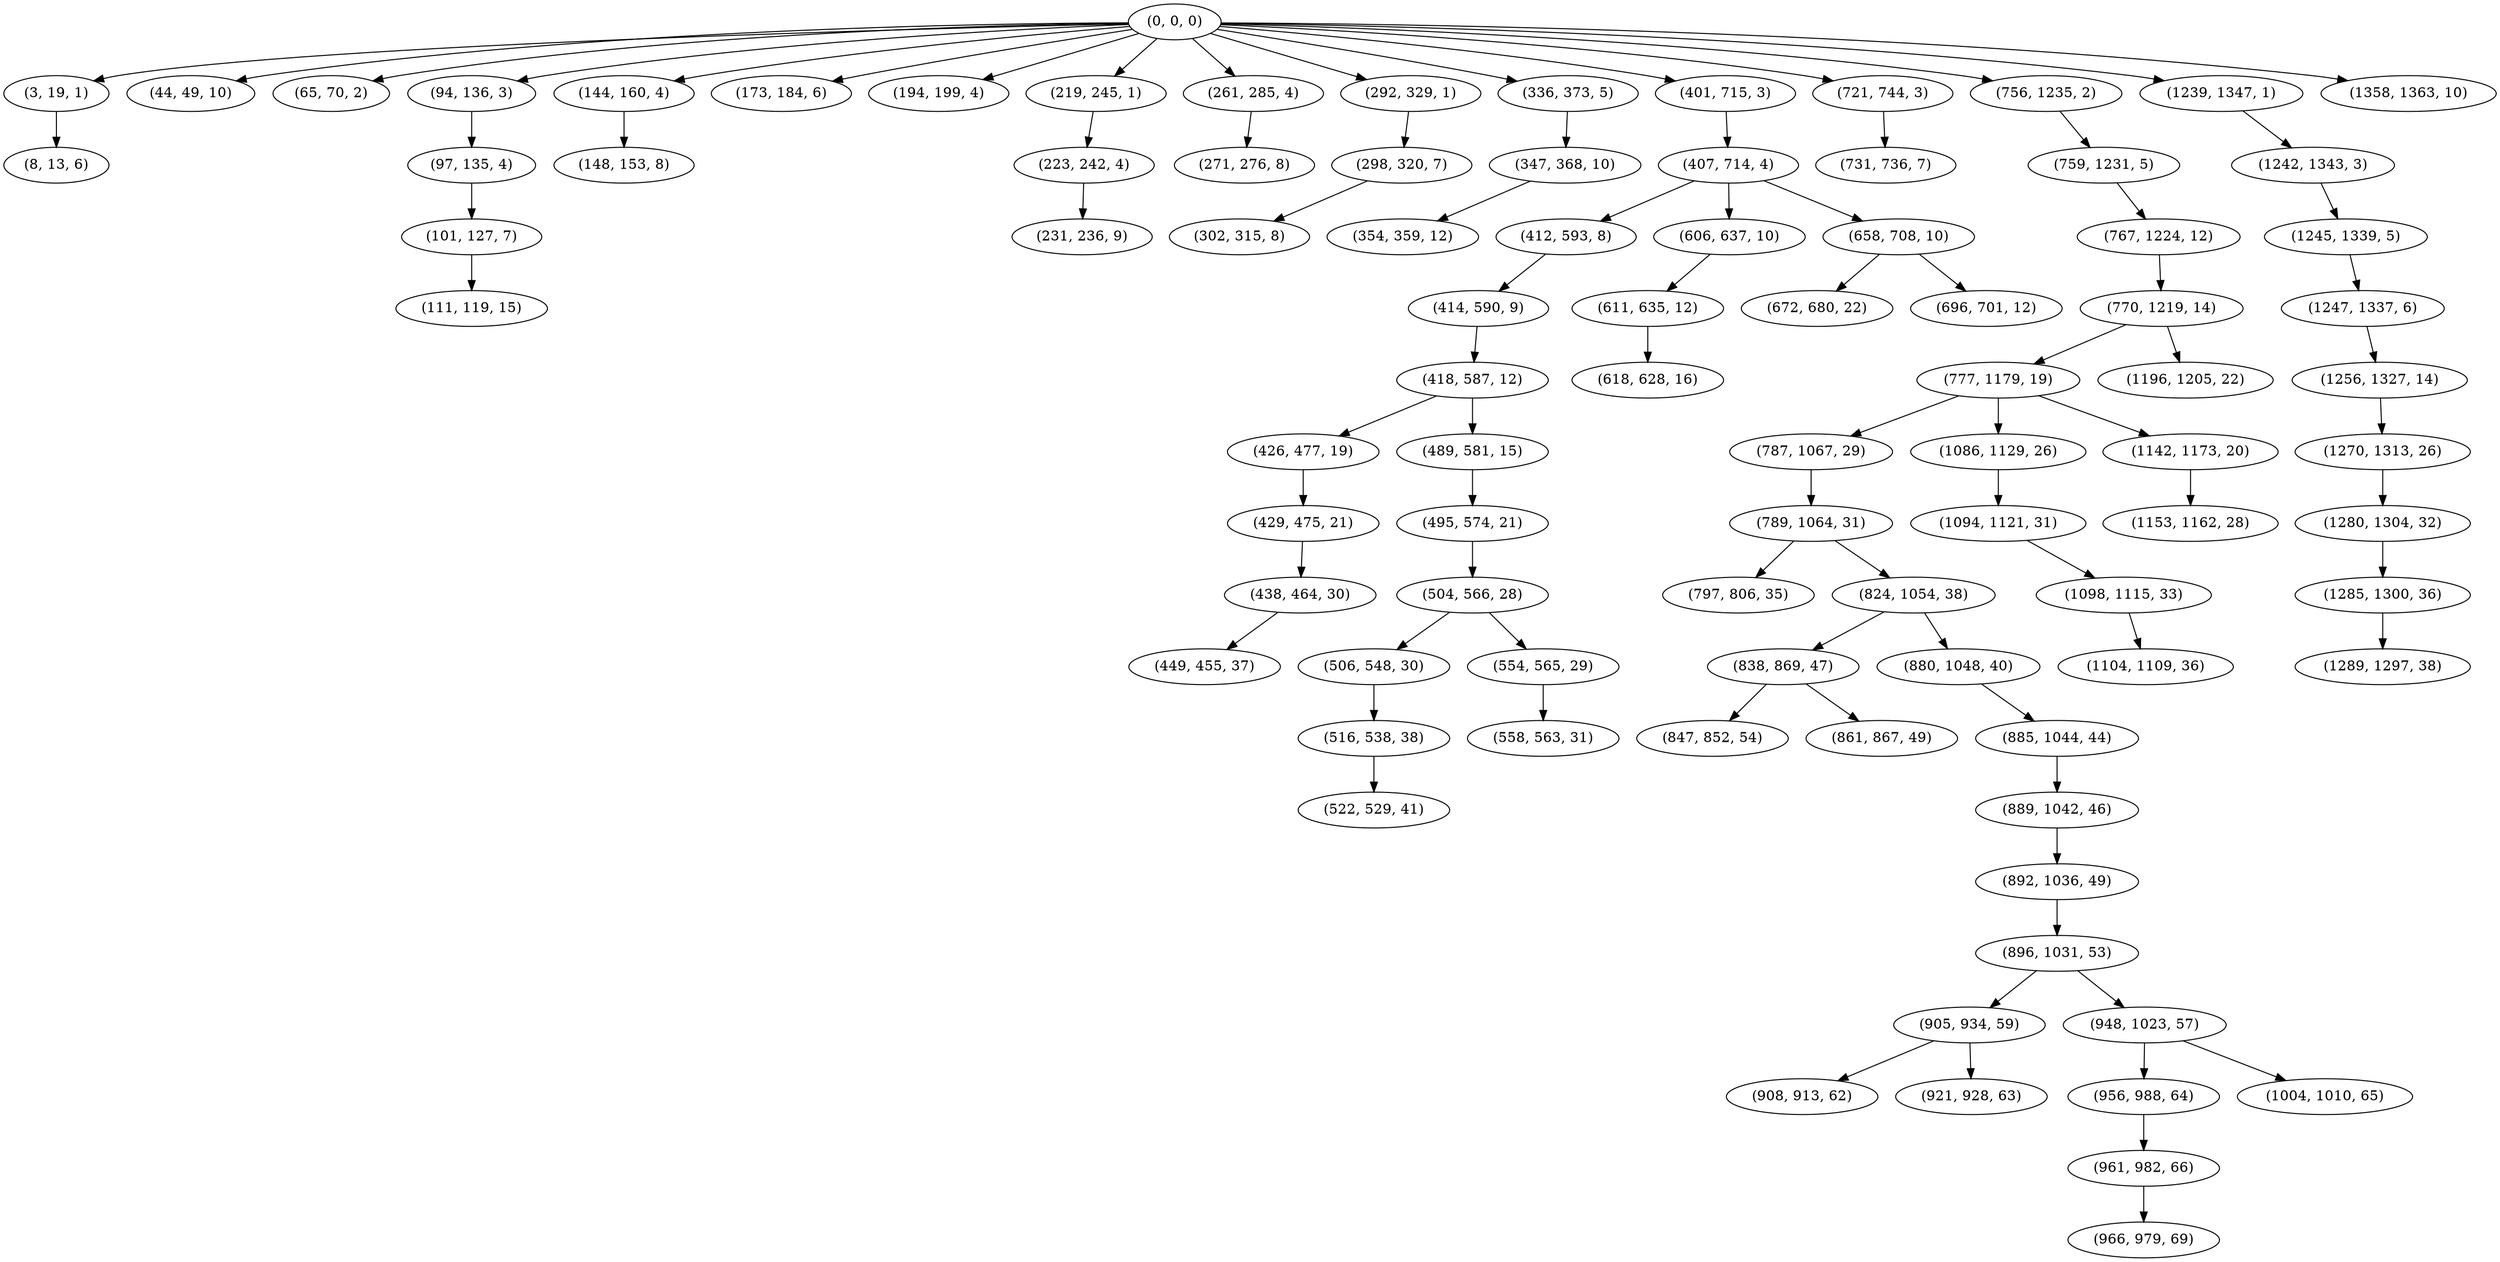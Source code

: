 digraph tree {
    "(0, 0, 0)";
    "(3, 19, 1)";
    "(8, 13, 6)";
    "(44, 49, 10)";
    "(65, 70, 2)";
    "(94, 136, 3)";
    "(97, 135, 4)";
    "(101, 127, 7)";
    "(111, 119, 15)";
    "(144, 160, 4)";
    "(148, 153, 8)";
    "(173, 184, 6)";
    "(194, 199, 4)";
    "(219, 245, 1)";
    "(223, 242, 4)";
    "(231, 236, 9)";
    "(261, 285, 4)";
    "(271, 276, 8)";
    "(292, 329, 1)";
    "(298, 320, 7)";
    "(302, 315, 8)";
    "(336, 373, 5)";
    "(347, 368, 10)";
    "(354, 359, 12)";
    "(401, 715, 3)";
    "(407, 714, 4)";
    "(412, 593, 8)";
    "(414, 590, 9)";
    "(418, 587, 12)";
    "(426, 477, 19)";
    "(429, 475, 21)";
    "(438, 464, 30)";
    "(449, 455, 37)";
    "(489, 581, 15)";
    "(495, 574, 21)";
    "(504, 566, 28)";
    "(506, 548, 30)";
    "(516, 538, 38)";
    "(522, 529, 41)";
    "(554, 565, 29)";
    "(558, 563, 31)";
    "(606, 637, 10)";
    "(611, 635, 12)";
    "(618, 628, 16)";
    "(658, 708, 10)";
    "(672, 680, 22)";
    "(696, 701, 12)";
    "(721, 744, 3)";
    "(731, 736, 7)";
    "(756, 1235, 2)";
    "(759, 1231, 5)";
    "(767, 1224, 12)";
    "(770, 1219, 14)";
    "(777, 1179, 19)";
    "(787, 1067, 29)";
    "(789, 1064, 31)";
    "(797, 806, 35)";
    "(824, 1054, 38)";
    "(838, 869, 47)";
    "(847, 852, 54)";
    "(861, 867, 49)";
    "(880, 1048, 40)";
    "(885, 1044, 44)";
    "(889, 1042, 46)";
    "(892, 1036, 49)";
    "(896, 1031, 53)";
    "(905, 934, 59)";
    "(908, 913, 62)";
    "(921, 928, 63)";
    "(948, 1023, 57)";
    "(956, 988, 64)";
    "(961, 982, 66)";
    "(966, 979, 69)";
    "(1004, 1010, 65)";
    "(1086, 1129, 26)";
    "(1094, 1121, 31)";
    "(1098, 1115, 33)";
    "(1104, 1109, 36)";
    "(1142, 1173, 20)";
    "(1153, 1162, 28)";
    "(1196, 1205, 22)";
    "(1239, 1347, 1)";
    "(1242, 1343, 3)";
    "(1245, 1339, 5)";
    "(1247, 1337, 6)";
    "(1256, 1327, 14)";
    "(1270, 1313, 26)";
    "(1280, 1304, 32)";
    "(1285, 1300, 36)";
    "(1289, 1297, 38)";
    "(1358, 1363, 10)";
    "(0, 0, 0)" -> "(3, 19, 1)";
    "(0, 0, 0)" -> "(44, 49, 10)";
    "(0, 0, 0)" -> "(65, 70, 2)";
    "(0, 0, 0)" -> "(94, 136, 3)";
    "(0, 0, 0)" -> "(144, 160, 4)";
    "(0, 0, 0)" -> "(173, 184, 6)";
    "(0, 0, 0)" -> "(194, 199, 4)";
    "(0, 0, 0)" -> "(219, 245, 1)";
    "(0, 0, 0)" -> "(261, 285, 4)";
    "(0, 0, 0)" -> "(292, 329, 1)";
    "(0, 0, 0)" -> "(336, 373, 5)";
    "(0, 0, 0)" -> "(401, 715, 3)";
    "(0, 0, 0)" -> "(721, 744, 3)";
    "(0, 0, 0)" -> "(756, 1235, 2)";
    "(0, 0, 0)" -> "(1239, 1347, 1)";
    "(0, 0, 0)" -> "(1358, 1363, 10)";
    "(3, 19, 1)" -> "(8, 13, 6)";
    "(94, 136, 3)" -> "(97, 135, 4)";
    "(97, 135, 4)" -> "(101, 127, 7)";
    "(101, 127, 7)" -> "(111, 119, 15)";
    "(144, 160, 4)" -> "(148, 153, 8)";
    "(219, 245, 1)" -> "(223, 242, 4)";
    "(223, 242, 4)" -> "(231, 236, 9)";
    "(261, 285, 4)" -> "(271, 276, 8)";
    "(292, 329, 1)" -> "(298, 320, 7)";
    "(298, 320, 7)" -> "(302, 315, 8)";
    "(336, 373, 5)" -> "(347, 368, 10)";
    "(347, 368, 10)" -> "(354, 359, 12)";
    "(401, 715, 3)" -> "(407, 714, 4)";
    "(407, 714, 4)" -> "(412, 593, 8)";
    "(407, 714, 4)" -> "(606, 637, 10)";
    "(407, 714, 4)" -> "(658, 708, 10)";
    "(412, 593, 8)" -> "(414, 590, 9)";
    "(414, 590, 9)" -> "(418, 587, 12)";
    "(418, 587, 12)" -> "(426, 477, 19)";
    "(418, 587, 12)" -> "(489, 581, 15)";
    "(426, 477, 19)" -> "(429, 475, 21)";
    "(429, 475, 21)" -> "(438, 464, 30)";
    "(438, 464, 30)" -> "(449, 455, 37)";
    "(489, 581, 15)" -> "(495, 574, 21)";
    "(495, 574, 21)" -> "(504, 566, 28)";
    "(504, 566, 28)" -> "(506, 548, 30)";
    "(504, 566, 28)" -> "(554, 565, 29)";
    "(506, 548, 30)" -> "(516, 538, 38)";
    "(516, 538, 38)" -> "(522, 529, 41)";
    "(554, 565, 29)" -> "(558, 563, 31)";
    "(606, 637, 10)" -> "(611, 635, 12)";
    "(611, 635, 12)" -> "(618, 628, 16)";
    "(658, 708, 10)" -> "(672, 680, 22)";
    "(658, 708, 10)" -> "(696, 701, 12)";
    "(721, 744, 3)" -> "(731, 736, 7)";
    "(756, 1235, 2)" -> "(759, 1231, 5)";
    "(759, 1231, 5)" -> "(767, 1224, 12)";
    "(767, 1224, 12)" -> "(770, 1219, 14)";
    "(770, 1219, 14)" -> "(777, 1179, 19)";
    "(770, 1219, 14)" -> "(1196, 1205, 22)";
    "(777, 1179, 19)" -> "(787, 1067, 29)";
    "(777, 1179, 19)" -> "(1086, 1129, 26)";
    "(777, 1179, 19)" -> "(1142, 1173, 20)";
    "(787, 1067, 29)" -> "(789, 1064, 31)";
    "(789, 1064, 31)" -> "(797, 806, 35)";
    "(789, 1064, 31)" -> "(824, 1054, 38)";
    "(824, 1054, 38)" -> "(838, 869, 47)";
    "(824, 1054, 38)" -> "(880, 1048, 40)";
    "(838, 869, 47)" -> "(847, 852, 54)";
    "(838, 869, 47)" -> "(861, 867, 49)";
    "(880, 1048, 40)" -> "(885, 1044, 44)";
    "(885, 1044, 44)" -> "(889, 1042, 46)";
    "(889, 1042, 46)" -> "(892, 1036, 49)";
    "(892, 1036, 49)" -> "(896, 1031, 53)";
    "(896, 1031, 53)" -> "(905, 934, 59)";
    "(896, 1031, 53)" -> "(948, 1023, 57)";
    "(905, 934, 59)" -> "(908, 913, 62)";
    "(905, 934, 59)" -> "(921, 928, 63)";
    "(948, 1023, 57)" -> "(956, 988, 64)";
    "(948, 1023, 57)" -> "(1004, 1010, 65)";
    "(956, 988, 64)" -> "(961, 982, 66)";
    "(961, 982, 66)" -> "(966, 979, 69)";
    "(1086, 1129, 26)" -> "(1094, 1121, 31)";
    "(1094, 1121, 31)" -> "(1098, 1115, 33)";
    "(1098, 1115, 33)" -> "(1104, 1109, 36)";
    "(1142, 1173, 20)" -> "(1153, 1162, 28)";
    "(1239, 1347, 1)" -> "(1242, 1343, 3)";
    "(1242, 1343, 3)" -> "(1245, 1339, 5)";
    "(1245, 1339, 5)" -> "(1247, 1337, 6)";
    "(1247, 1337, 6)" -> "(1256, 1327, 14)";
    "(1256, 1327, 14)" -> "(1270, 1313, 26)";
    "(1270, 1313, 26)" -> "(1280, 1304, 32)";
    "(1280, 1304, 32)" -> "(1285, 1300, 36)";
    "(1285, 1300, 36)" -> "(1289, 1297, 38)";
}
